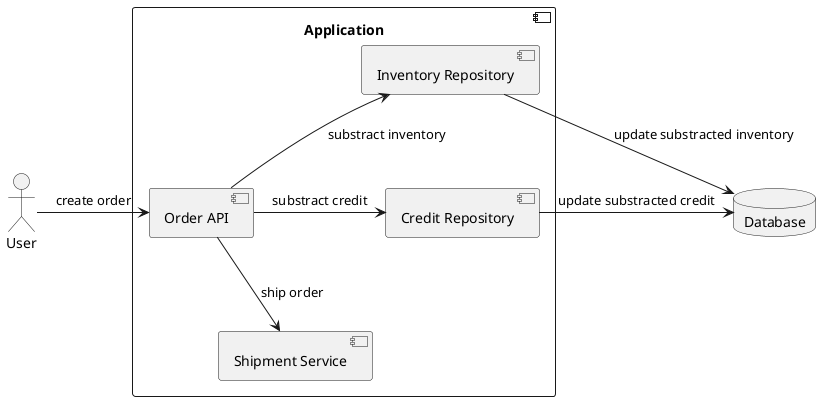 @startuml

actor "User" as user

database "Database" as db


component [Application] {
    component [Order API]

    user -> [Order API] : create order


    component [Inventory Repository]
    component [Credit Repository]
    component [Shipment Service]

    [Inventory Repository] -[hidden]-> [Credit Repository]
    [Credit Repository] -[hidden]-> [Shipment Service]

    [Order API] -up-> [Inventory Repository] : substract inventory
    [Order API] -> [Credit Repository] : substract credit
    [Order API] -down-> [Shipment Service] : ship order

    [Inventory Repository] -> db : update substracted inventory
    [Credit Repository] -> db : update substracted credit
}



@enduml